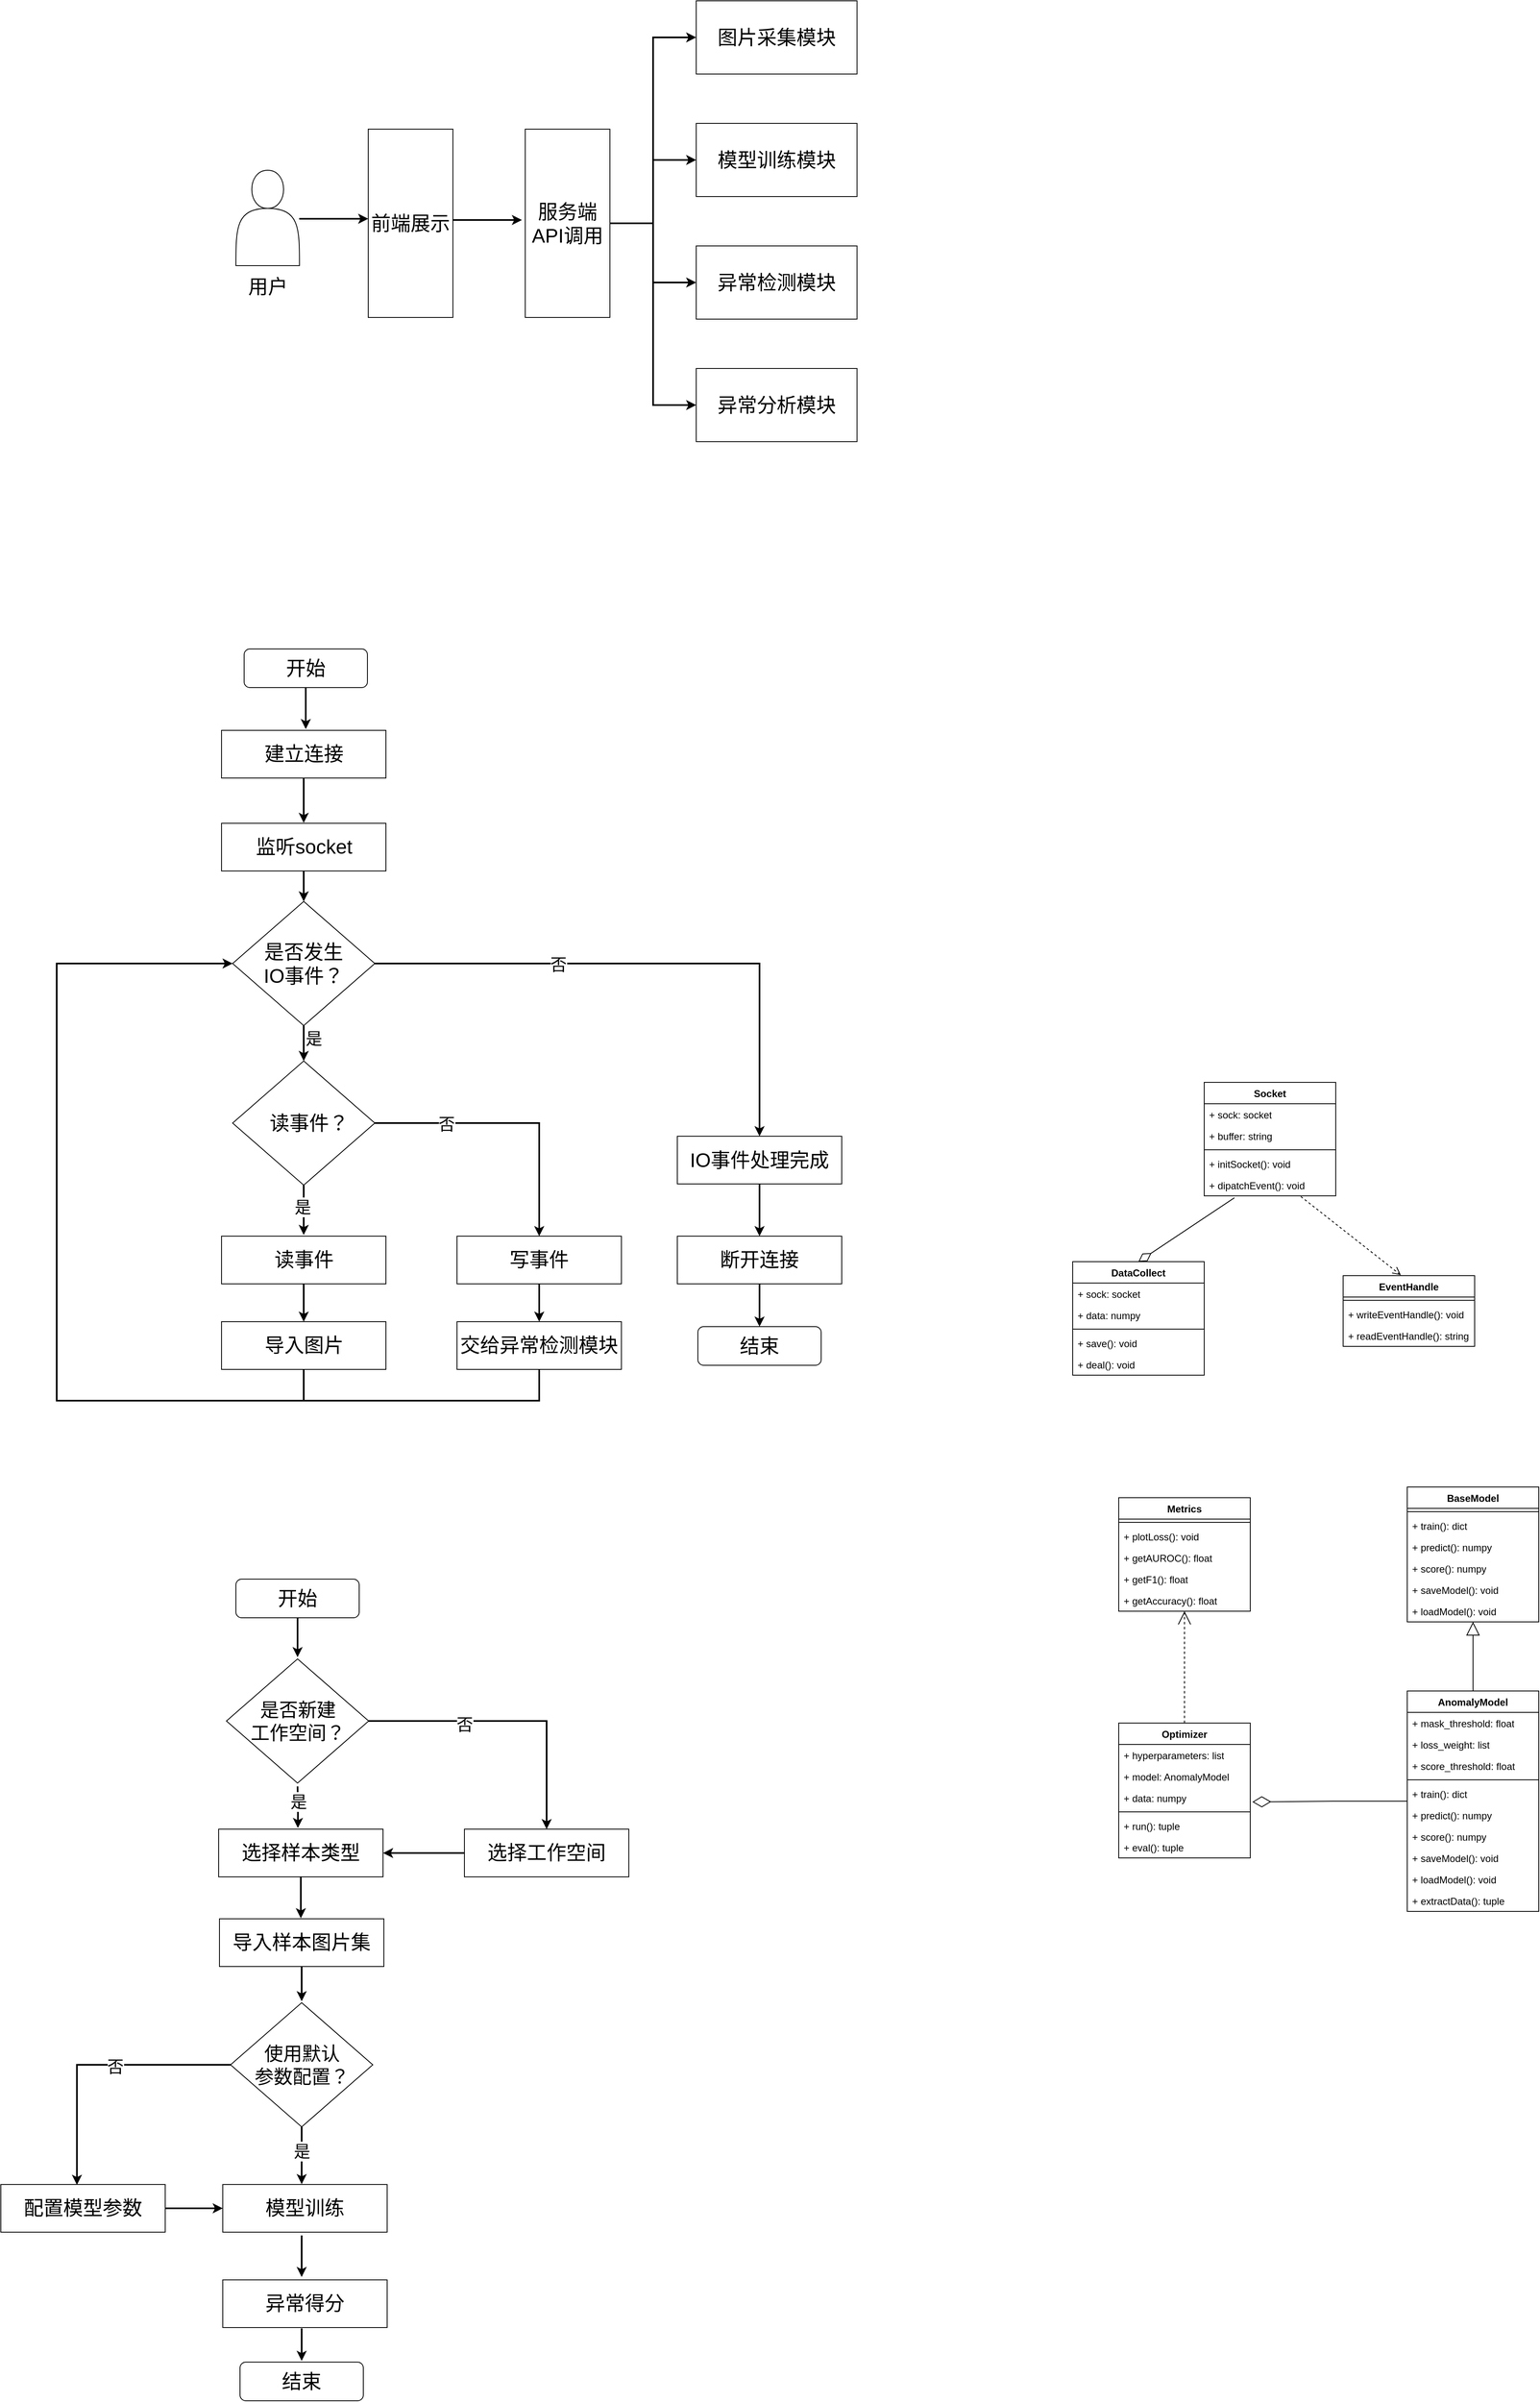 <mxfile version="23.1.1" type="github">
  <diagram name="第 1 页" id="oIgSJ-jCkEDPL_mwqBG6">
    <mxGraphModel dx="1173" dy="509" grid="0" gridSize="10" guides="1" tooltips="1" connect="1" arrows="1" fold="1" page="0" pageScale="1" pageWidth="1169" pageHeight="827" math="0" shadow="0">
      <root>
        <mxCell id="0" />
        <mxCell id="1" parent="0" />
        <mxCell id="Z4AFo1DgdPZZFTQi7bNu-21" style="edgeStyle=orthogonalEdgeStyle;rounded=0;orthogonalLoop=1;jettySize=auto;html=1;strokeWidth=2;" parent="1" edge="1">
          <mxGeometry relative="1" as="geometry">
            <mxPoint x="547" y="373.5" as="targetPoint" />
            <mxPoint x="463" y="373.5" as="sourcePoint" />
          </mxGeometry>
        </mxCell>
        <mxCell id="Z4AFo1DgdPZZFTQi7bNu-3" value="&lt;font style=&quot;font-size: 24px;&quot;&gt;前端展示&lt;/font&gt;" style="rounded=0;whiteSpace=wrap;html=1;" parent="1" vertex="1">
          <mxGeometry x="360" y="263" width="103" height="229" as="geometry" />
        </mxCell>
        <mxCell id="Z4AFo1DgdPZZFTQi7bNu-22" style="edgeStyle=orthogonalEdgeStyle;rounded=0;orthogonalLoop=1;jettySize=auto;html=1;entryX=0.5;entryY=1;entryDx=0;entryDy=0;strokeWidth=2;" parent="1" source="Z4AFo1DgdPZZFTQi7bNu-5" target="Z4AFo1DgdPZZFTQi7bNu-6" edge="1">
          <mxGeometry relative="1" as="geometry" />
        </mxCell>
        <mxCell id="Z4AFo1DgdPZZFTQi7bNu-23" style="edgeStyle=orthogonalEdgeStyle;rounded=0;orthogonalLoop=1;jettySize=auto;html=1;entryX=0.5;entryY=1;entryDx=0;entryDy=0;strokeWidth=2;" parent="1" source="Z4AFo1DgdPZZFTQi7bNu-5" target="Z4AFo1DgdPZZFTQi7bNu-11" edge="1">
          <mxGeometry relative="1" as="geometry" />
        </mxCell>
        <mxCell id="Z4AFo1DgdPZZFTQi7bNu-24" style="edgeStyle=orthogonalEdgeStyle;rounded=0;orthogonalLoop=1;jettySize=auto;html=1;entryX=0.5;entryY=1;entryDx=0;entryDy=0;strokeWidth=2;" parent="1" source="Z4AFo1DgdPZZFTQi7bNu-5" target="Z4AFo1DgdPZZFTQi7bNu-14" edge="1">
          <mxGeometry relative="1" as="geometry" />
        </mxCell>
        <mxCell id="Z4AFo1DgdPZZFTQi7bNu-25" style="edgeStyle=orthogonalEdgeStyle;rounded=0;orthogonalLoop=1;jettySize=auto;html=1;entryX=0.5;entryY=1;entryDx=0;entryDy=0;strokeWidth=2;" parent="1" source="Z4AFo1DgdPZZFTQi7bNu-5" target="Z4AFo1DgdPZZFTQi7bNu-17" edge="1">
          <mxGeometry relative="1" as="geometry" />
        </mxCell>
        <mxCell id="Z4AFo1DgdPZZFTQi7bNu-5" value="&lt;font style=&quot;font-size: 24px;&quot;&gt;服务端API调用&lt;/font&gt;" style="rounded=0;whiteSpace=wrap;html=1;" parent="1" vertex="1">
          <mxGeometry x="551" y="263" width="103" height="229" as="geometry" />
        </mxCell>
        <mxCell id="Z4AFo1DgdPZZFTQi7bNu-8" value="" style="group" parent="1" vertex="1" connectable="0">
          <mxGeometry x="759" y="107" width="195.64" height="89" as="geometry" />
        </mxCell>
        <mxCell id="Z4AFo1DgdPZZFTQi7bNu-6" value="" style="rounded=0;whiteSpace=wrap;html=1;rotation=90;" parent="Z4AFo1DgdPZZFTQi7bNu-8" vertex="1">
          <mxGeometry x="53.32" y="-53.32" width="89" height="195.64" as="geometry" />
        </mxCell>
        <mxCell id="Z4AFo1DgdPZZFTQi7bNu-7" value="&lt;font style=&quot;font-size: 24px;&quot;&gt;图片采集模块&lt;/font&gt;" style="text;html=1;strokeColor=none;fillColor=none;align=center;verticalAlign=middle;whiteSpace=wrap;rounded=0;" parent="Z4AFo1DgdPZZFTQi7bNu-8" vertex="1">
          <mxGeometry x="10.82" y="25.5" width="174" height="38" as="geometry" />
        </mxCell>
        <mxCell id="Z4AFo1DgdPZZFTQi7bNu-9" value="" style="group;strokeWidth=2;" parent="1" vertex="1" connectable="0">
          <mxGeometry x="199" y="313" width="77.33" height="157" as="geometry" />
        </mxCell>
        <mxCell id="Z4AFo1DgdPZZFTQi7bNu-1" value="" style="shape=actor;whiteSpace=wrap;html=1;" parent="Z4AFo1DgdPZZFTQi7bNu-9" vertex="1">
          <mxGeometry width="77.33" height="116" as="geometry" />
        </mxCell>
        <mxCell id="Z4AFo1DgdPZZFTQi7bNu-2" value="&lt;font style=&quot;font-size: 24px;&quot;&gt;用户&lt;/font&gt;" style="text;html=1;strokeColor=none;fillColor=none;align=center;verticalAlign=middle;whiteSpace=wrap;rounded=0;" parent="Z4AFo1DgdPZZFTQi7bNu-9" vertex="1">
          <mxGeometry x="8.66" y="127" width="60" height="30" as="geometry" />
        </mxCell>
        <mxCell id="Z4AFo1DgdPZZFTQi7bNu-10" value="" style="group" parent="1" vertex="1" connectable="0">
          <mxGeometry x="759" y="256" width="195.64" height="89" as="geometry" />
        </mxCell>
        <mxCell id="Z4AFo1DgdPZZFTQi7bNu-11" value="" style="rounded=0;whiteSpace=wrap;html=1;rotation=90;" parent="Z4AFo1DgdPZZFTQi7bNu-10" vertex="1">
          <mxGeometry x="53.32" y="-53.32" width="89" height="195.64" as="geometry" />
        </mxCell>
        <mxCell id="Z4AFo1DgdPZZFTQi7bNu-12" value="&lt;span style=&quot;font-size: 24px;&quot;&gt;模型训练模块&lt;/span&gt;" style="text;html=1;strokeColor=none;fillColor=none;align=center;verticalAlign=middle;whiteSpace=wrap;rounded=0;" parent="Z4AFo1DgdPZZFTQi7bNu-10" vertex="1">
          <mxGeometry x="10.82" y="25.5" width="174" height="38" as="geometry" />
        </mxCell>
        <mxCell id="Z4AFo1DgdPZZFTQi7bNu-13" value="" style="group" parent="1" vertex="1" connectable="0">
          <mxGeometry x="759" y="405" width="195.64" height="89" as="geometry" />
        </mxCell>
        <mxCell id="Z4AFo1DgdPZZFTQi7bNu-14" value="" style="rounded=0;whiteSpace=wrap;html=1;rotation=90;" parent="Z4AFo1DgdPZZFTQi7bNu-13" vertex="1">
          <mxGeometry x="53.32" y="-53.32" width="89" height="195.64" as="geometry" />
        </mxCell>
        <mxCell id="Z4AFo1DgdPZZFTQi7bNu-15" value="&lt;font style=&quot;font-size: 24px;&quot;&gt;异常检测模块&lt;/font&gt;" style="text;html=1;strokeColor=none;fillColor=none;align=center;verticalAlign=middle;whiteSpace=wrap;rounded=0;" parent="Z4AFo1DgdPZZFTQi7bNu-13" vertex="1">
          <mxGeometry x="10.82" y="25.5" width="174" height="38" as="geometry" />
        </mxCell>
        <mxCell id="Z4AFo1DgdPZZFTQi7bNu-16" value="" style="group" parent="1" vertex="1" connectable="0">
          <mxGeometry x="759" y="554" width="195.64" height="89" as="geometry" />
        </mxCell>
        <mxCell id="Z4AFo1DgdPZZFTQi7bNu-17" value="" style="rounded=0;whiteSpace=wrap;html=1;rotation=90;" parent="Z4AFo1DgdPZZFTQi7bNu-16" vertex="1">
          <mxGeometry x="53.32" y="-53.32" width="89" height="195.64" as="geometry" />
        </mxCell>
        <mxCell id="Z4AFo1DgdPZZFTQi7bNu-18" value="&lt;font style=&quot;font-size: 24px;&quot;&gt;异常分析模块&lt;/font&gt;" style="text;html=1;strokeColor=none;fillColor=none;align=center;verticalAlign=middle;whiteSpace=wrap;rounded=0;" parent="Z4AFo1DgdPZZFTQi7bNu-16" vertex="1">
          <mxGeometry x="10.82" y="25.5" width="174" height="38" as="geometry" />
        </mxCell>
        <mxCell id="Z4AFo1DgdPZZFTQi7bNu-26" style="edgeStyle=orthogonalEdgeStyle;rounded=0;orthogonalLoop=1;jettySize=auto;html=1;strokeWidth=2;" parent="1" edge="1">
          <mxGeometry relative="1" as="geometry">
            <mxPoint x="360" y="372" as="targetPoint" />
            <mxPoint x="276" y="372" as="sourcePoint" />
          </mxGeometry>
        </mxCell>
        <mxCell id="a3Q9JlaJn4SBkysk_mds-16" style="edgeStyle=orthogonalEdgeStyle;rounded=0;orthogonalLoop=1;jettySize=auto;html=1;strokeWidth=2;" parent="1" source="a3Q9JlaJn4SBkysk_mds-1" edge="1">
          <mxGeometry relative="1" as="geometry">
            <mxPoint x="284" y="992.5" as="targetPoint" />
          </mxGeometry>
        </mxCell>
        <mxCell id="a3Q9JlaJn4SBkysk_mds-1" value="&lt;font style=&quot;font-size: 24px;&quot;&gt;开始&lt;/font&gt;" style="rounded=1;whiteSpace=wrap;html=1;" parent="1" vertex="1">
          <mxGeometry x="209" y="895" width="150" height="47" as="geometry" />
        </mxCell>
        <mxCell id="a3Q9JlaJn4SBkysk_mds-17" style="edgeStyle=orthogonalEdgeStyle;rounded=0;orthogonalLoop=1;jettySize=auto;html=1;strokeWidth=2;" parent="1" source="a3Q9JlaJn4SBkysk_mds-2" edge="1">
          <mxGeometry relative="1" as="geometry">
            <mxPoint x="281.5" y="1106.5" as="targetPoint" />
          </mxGeometry>
        </mxCell>
        <mxCell id="a3Q9JlaJn4SBkysk_mds-2" value="&lt;font style=&quot;font-size: 24px;&quot;&gt;建立连接&lt;/font&gt;" style="rounded=0;whiteSpace=wrap;html=1;" parent="1" vertex="1">
          <mxGeometry x="181.5" y="994" width="200" height="58" as="geometry" />
        </mxCell>
        <mxCell id="a3Q9JlaJn4SBkysk_mds-3" value="&lt;font style=&quot;font-size: 24px;&quot;&gt;监听socket&lt;/font&gt;" style="rounded=0;whiteSpace=wrap;html=1;" parent="1" vertex="1">
          <mxGeometry x="181.5" y="1107" width="200" height="58" as="geometry" />
        </mxCell>
        <mxCell id="a3Q9JlaJn4SBkysk_mds-21" style="edgeStyle=orthogonalEdgeStyle;rounded=0;orthogonalLoop=1;jettySize=auto;html=1;strokeWidth=2;" parent="1" source="a3Q9JlaJn4SBkysk_mds-5" target="a3Q9JlaJn4SBkysk_mds-10" edge="1">
          <mxGeometry relative="1" as="geometry" />
        </mxCell>
        <mxCell id="a3Q9JlaJn4SBkysk_mds-5" value="&lt;span style=&quot;font-size: 24px;&quot;&gt;读事件&lt;/span&gt;" style="rounded=0;whiteSpace=wrap;html=1;" parent="1" vertex="1">
          <mxGeometry x="181.5" y="1609" width="200" height="58" as="geometry" />
        </mxCell>
        <mxCell id="a3Q9JlaJn4SBkysk_mds-24" style="edgeStyle=orthogonalEdgeStyle;rounded=0;orthogonalLoop=1;jettySize=auto;html=1;entryX=0.5;entryY=0;entryDx=0;entryDy=0;strokeWidth=2;" parent="1" source="a3Q9JlaJn4SBkysk_mds-8" target="a3Q9JlaJn4SBkysk_mds-13" edge="1">
          <mxGeometry relative="1" as="geometry" />
        </mxCell>
        <mxCell id="a3Q9JlaJn4SBkysk_mds-34" value="&lt;font style=&quot;font-size: 20px;&quot;&gt;否&lt;/font&gt;" style="edgeLabel;html=1;align=center;verticalAlign=middle;resizable=0;points=[];" parent="a3Q9JlaJn4SBkysk_mds-24" vertex="1" connectable="0">
          <mxGeometry x="-0.343" relative="1" as="geometry">
            <mxPoint as="offset" />
          </mxGeometry>
        </mxCell>
        <mxCell id="a3Q9JlaJn4SBkysk_mds-8" value="&lt;font style=&quot;font-size: 24px;&quot;&gt;是否发生&lt;br&gt;IO事件？&lt;/font&gt;" style="strokeWidth=1;html=1;shape=mxgraph.flowchart.decision;whiteSpace=wrap;" parent="1" vertex="1">
          <mxGeometry x="195" y="1202" width="173" height="151" as="geometry" />
        </mxCell>
        <mxCell id="a3Q9JlaJn4SBkysk_mds-20" style="edgeStyle=orthogonalEdgeStyle;rounded=0;orthogonalLoop=1;jettySize=auto;html=1;strokeWidth=2;" parent="1" source="a3Q9JlaJn4SBkysk_mds-9" edge="1">
          <mxGeometry relative="1" as="geometry">
            <mxPoint x="281.5" y="1607.5" as="targetPoint" />
          </mxGeometry>
        </mxCell>
        <mxCell id="a3Q9JlaJn4SBkysk_mds-33" value="&lt;font style=&quot;font-size: 20px;&quot;&gt;是&lt;/font&gt;" style="edgeLabel;html=1;align=center;verticalAlign=middle;resizable=0;points=[];" parent="a3Q9JlaJn4SBkysk_mds-20" vertex="1" connectable="0">
          <mxGeometry x="-0.141" y="-2" relative="1" as="geometry">
            <mxPoint as="offset" />
          </mxGeometry>
        </mxCell>
        <mxCell id="a3Q9JlaJn4SBkysk_mds-22" style="edgeStyle=orthogonalEdgeStyle;rounded=0;orthogonalLoop=1;jettySize=auto;html=1;entryX=0.5;entryY=0;entryDx=0;entryDy=0;strokeWidth=2;" parent="1" source="a3Q9JlaJn4SBkysk_mds-9" target="a3Q9JlaJn4SBkysk_mds-11" edge="1">
          <mxGeometry relative="1" as="geometry" />
        </mxCell>
        <mxCell id="a3Q9JlaJn4SBkysk_mds-32" value="&lt;font style=&quot;font-size: 20px;&quot;&gt;否&lt;/font&gt;" style="edgeLabel;html=1;align=center;verticalAlign=middle;resizable=0;points=[];" parent="a3Q9JlaJn4SBkysk_mds-22" vertex="1" connectable="0">
          <mxGeometry x="-0.483" relative="1" as="geometry">
            <mxPoint as="offset" />
          </mxGeometry>
        </mxCell>
        <mxCell id="a3Q9JlaJn4SBkysk_mds-9" value="&lt;span style=&quot;font-size: 24px;&quot;&gt;&amp;nbsp; 读事件？&lt;/span&gt;" style="strokeWidth=1;html=1;shape=mxgraph.flowchart.decision;whiteSpace=wrap;" parent="1" vertex="1">
          <mxGeometry x="195" y="1396" width="173" height="151" as="geometry" />
        </mxCell>
        <mxCell id="a3Q9JlaJn4SBkysk_mds-10" value="&lt;span style=&quot;font-size: 24px;&quot;&gt;导入图片&lt;/span&gt;" style="rounded=0;whiteSpace=wrap;html=1;" parent="1" vertex="1">
          <mxGeometry x="181.5" y="1713" width="200" height="58" as="geometry" />
        </mxCell>
        <mxCell id="a3Q9JlaJn4SBkysk_mds-23" style="edgeStyle=orthogonalEdgeStyle;rounded=0;orthogonalLoop=1;jettySize=auto;html=1;entryX=0.5;entryY=0;entryDx=0;entryDy=0;strokeWidth=2;" parent="1" source="a3Q9JlaJn4SBkysk_mds-11" target="a3Q9JlaJn4SBkysk_mds-12" edge="1">
          <mxGeometry relative="1" as="geometry" />
        </mxCell>
        <mxCell id="a3Q9JlaJn4SBkysk_mds-11" value="&lt;span style=&quot;font-size: 24px;&quot;&gt;写事件&lt;/span&gt;" style="rounded=0;whiteSpace=wrap;html=1;" parent="1" vertex="1">
          <mxGeometry x="468" y="1609" width="200" height="58" as="geometry" />
        </mxCell>
        <mxCell id="a3Q9JlaJn4SBkysk_mds-29" style="edgeStyle=orthogonalEdgeStyle;rounded=0;orthogonalLoop=1;jettySize=auto;html=1;endArrow=none;endFill=0;strokeWidth=2;" parent="1" source="a3Q9JlaJn4SBkysk_mds-12" edge="1">
          <mxGeometry relative="1" as="geometry">
            <mxPoint x="282" y="1809" as="targetPoint" />
            <Array as="points">
              <mxPoint x="568" y="1809" />
              <mxPoint x="283" y="1809" />
            </Array>
          </mxGeometry>
        </mxCell>
        <mxCell id="a3Q9JlaJn4SBkysk_mds-12" value="&lt;span style=&quot;font-size: 24px;&quot;&gt;交给异常检测模块&lt;/span&gt;" style="rounded=0;whiteSpace=wrap;html=1;" parent="1" vertex="1">
          <mxGeometry x="468" y="1713" width="200" height="58" as="geometry" />
        </mxCell>
        <mxCell id="a3Q9JlaJn4SBkysk_mds-25" style="edgeStyle=orthogonalEdgeStyle;rounded=0;orthogonalLoop=1;jettySize=auto;html=1;strokeWidth=2;" parent="1" source="a3Q9JlaJn4SBkysk_mds-13" target="a3Q9JlaJn4SBkysk_mds-14" edge="1">
          <mxGeometry relative="1" as="geometry" />
        </mxCell>
        <mxCell id="a3Q9JlaJn4SBkysk_mds-13" value="&lt;span style=&quot;font-size: 24px;&quot;&gt;IO事件处理完成&lt;/span&gt;" style="rounded=0;whiteSpace=wrap;html=1;" parent="1" vertex="1">
          <mxGeometry x="736" y="1487.5" width="200" height="58" as="geometry" />
        </mxCell>
        <mxCell id="a3Q9JlaJn4SBkysk_mds-26" style="edgeStyle=orthogonalEdgeStyle;rounded=0;orthogonalLoop=1;jettySize=auto;html=1;strokeWidth=2;" parent="1" source="a3Q9JlaJn4SBkysk_mds-14" target="a3Q9JlaJn4SBkysk_mds-15" edge="1">
          <mxGeometry relative="1" as="geometry" />
        </mxCell>
        <mxCell id="a3Q9JlaJn4SBkysk_mds-14" value="&lt;span style=&quot;font-size: 24px;&quot;&gt;断开连接&lt;/span&gt;" style="rounded=0;whiteSpace=wrap;html=1;" parent="1" vertex="1">
          <mxGeometry x="736" y="1609" width="200" height="58" as="geometry" />
        </mxCell>
        <mxCell id="a3Q9JlaJn4SBkysk_mds-15" value="&lt;font style=&quot;font-size: 24px;&quot;&gt;结束&lt;/font&gt;" style="rounded=1;whiteSpace=wrap;html=1;" parent="1" vertex="1">
          <mxGeometry x="761" y="1719" width="150" height="47" as="geometry" />
        </mxCell>
        <mxCell id="a3Q9JlaJn4SBkysk_mds-18" style="edgeStyle=orthogonalEdgeStyle;rounded=0;orthogonalLoop=1;jettySize=auto;html=1;entryX=0.5;entryY=0;entryDx=0;entryDy=0;entryPerimeter=0;strokeWidth=2;" parent="1" source="a3Q9JlaJn4SBkysk_mds-3" target="a3Q9JlaJn4SBkysk_mds-8" edge="1">
          <mxGeometry relative="1" as="geometry" />
        </mxCell>
        <mxCell id="a3Q9JlaJn4SBkysk_mds-19" style="edgeStyle=orthogonalEdgeStyle;rounded=0;orthogonalLoop=1;jettySize=auto;html=1;entryX=0.5;entryY=0;entryDx=0;entryDy=0;entryPerimeter=0;strokeWidth=2;" parent="1" source="a3Q9JlaJn4SBkysk_mds-8" target="a3Q9JlaJn4SBkysk_mds-9" edge="1">
          <mxGeometry relative="1" as="geometry" />
        </mxCell>
        <mxCell id="a3Q9JlaJn4SBkysk_mds-27" style="edgeStyle=orthogonalEdgeStyle;rounded=0;orthogonalLoop=1;jettySize=auto;html=1;entryX=0;entryY=0.5;entryDx=0;entryDy=0;entryPerimeter=0;strokeWidth=2;" parent="1" source="a3Q9JlaJn4SBkysk_mds-10" target="a3Q9JlaJn4SBkysk_mds-8" edge="1">
          <mxGeometry relative="1" as="geometry">
            <Array as="points">
              <mxPoint x="282" y="1809" />
              <mxPoint x="-19" y="1809" />
              <mxPoint x="-19" y="1278" />
            </Array>
          </mxGeometry>
        </mxCell>
        <mxCell id="a3Q9JlaJn4SBkysk_mds-31" value="&lt;font style=&quot;font-size: 20px;&quot;&gt;是&lt;/font&gt;" style="text;html=1;strokeColor=none;fillColor=none;align=center;verticalAlign=middle;whiteSpace=wrap;rounded=0;" parent="1" vertex="1">
          <mxGeometry x="264" y="1353" width="60" height="30" as="geometry" />
        </mxCell>
        <mxCell id="a3Q9JlaJn4SBkysk_mds-50" value="Socket" style="swimlane;fontStyle=1;align=center;verticalAlign=top;childLayout=stackLayout;horizontal=1;startSize=26;horizontalStack=0;resizeParent=1;resizeParentMax=0;resizeLast=0;collapsible=1;marginBottom=0;whiteSpace=wrap;html=1;" parent="1" vertex="1">
          <mxGeometry x="1377" y="1422" width="160" height="138" as="geometry">
            <mxRectangle x="1179" y="1234" width="74" height="26" as="alternateBounds" />
          </mxGeometry>
        </mxCell>
        <mxCell id="a3Q9JlaJn4SBkysk_mds-51" value="+ sock: socket" style="text;strokeColor=none;fillColor=none;align=left;verticalAlign=top;spacingLeft=4;spacingRight=4;overflow=hidden;rotatable=0;points=[[0,0.5],[1,0.5]];portConstraint=eastwest;whiteSpace=wrap;html=1;" parent="a3Q9JlaJn4SBkysk_mds-50" vertex="1">
          <mxGeometry y="26" width="160" height="26" as="geometry" />
        </mxCell>
        <mxCell id="a3Q9JlaJn4SBkysk_mds-65" value="&lt;span style=&quot;color: rgb(0, 0, 0); font-family: Helvetica; font-size: 12px; font-style: normal; font-variant-ligatures: normal; font-variant-caps: normal; font-weight: 400; letter-spacing: normal; orphans: 2; text-align: left; text-indent: 0px; text-transform: none; widows: 2; word-spacing: 0px; -webkit-text-stroke-width: 0px; background-color: rgb(255, 255, 255); text-decoration-thickness: initial; text-decoration-style: initial; text-decoration-color: initial; float: none; display: inline !important;&quot;&gt;+ buffer: string&amp;nbsp;&lt;/span&gt;" style="text;strokeColor=none;fillColor=none;align=left;verticalAlign=top;spacingLeft=4;spacingRight=4;overflow=hidden;rotatable=0;points=[[0,0.5],[1,0.5]];portConstraint=eastwest;whiteSpace=wrap;html=1;" parent="a3Q9JlaJn4SBkysk_mds-50" vertex="1">
          <mxGeometry y="52" width="160" height="26" as="geometry" />
        </mxCell>
        <mxCell id="a3Q9JlaJn4SBkysk_mds-52" value="" style="line;strokeWidth=1;fillColor=none;align=left;verticalAlign=middle;spacingTop=-1;spacingLeft=3;spacingRight=3;rotatable=0;labelPosition=right;points=[];portConstraint=eastwest;strokeColor=inherit;" parent="a3Q9JlaJn4SBkysk_mds-50" vertex="1">
          <mxGeometry y="78" width="160" height="8" as="geometry" />
        </mxCell>
        <mxCell id="a3Q9JlaJn4SBkysk_mds-53" value="+ initSocket(): void" style="text;strokeColor=none;fillColor=none;align=left;verticalAlign=top;spacingLeft=4;spacingRight=4;overflow=hidden;rotatable=0;points=[[0,0.5],[1,0.5]];portConstraint=eastwest;whiteSpace=wrap;html=1;" parent="a3Q9JlaJn4SBkysk_mds-50" vertex="1">
          <mxGeometry y="86" width="160" height="26" as="geometry" />
        </mxCell>
        <mxCell id="a3Q9JlaJn4SBkysk_mds-66" value="+ dipatchEvent(): void" style="text;strokeColor=none;fillColor=none;align=left;verticalAlign=top;spacingLeft=4;spacingRight=4;overflow=hidden;rotatable=0;points=[[0,0.5],[1,0.5]];portConstraint=eastwest;whiteSpace=wrap;html=1;" parent="a3Q9JlaJn4SBkysk_mds-50" vertex="1">
          <mxGeometry y="112" width="160" height="26" as="geometry" />
        </mxCell>
        <mxCell id="a3Q9JlaJn4SBkysk_mds-55" value="DataCollect" style="swimlane;fontStyle=1;align=center;verticalAlign=top;childLayout=stackLayout;horizontal=1;startSize=26;horizontalStack=0;resizeParent=1;resizeParentMax=0;resizeLast=0;collapsible=1;marginBottom=0;whiteSpace=wrap;html=1;" parent="1" vertex="1">
          <mxGeometry x="1217" y="1640" width="160" height="138" as="geometry" />
        </mxCell>
        <mxCell id="a3Q9JlaJn4SBkysk_mds-56" value="+ sock: socket" style="text;strokeColor=none;fillColor=none;align=left;verticalAlign=top;spacingLeft=4;spacingRight=4;overflow=hidden;rotatable=0;points=[[0,0.5],[1,0.5]];portConstraint=eastwest;whiteSpace=wrap;html=1;" parent="a3Q9JlaJn4SBkysk_mds-55" vertex="1">
          <mxGeometry y="26" width="160" height="26" as="geometry" />
        </mxCell>
        <mxCell id="a3Q9JlaJn4SBkysk_mds-68" value="&lt;span style=&quot;color: rgb(0, 0, 0); font-family: Helvetica; font-size: 12px; font-style: normal; font-variant-ligatures: normal; font-variant-caps: normal; font-weight: 400; letter-spacing: normal; orphans: 2; text-align: left; text-indent: 0px; text-transform: none; widows: 2; word-spacing: 0px; -webkit-text-stroke-width: 0px; background-color: rgb(255, 255, 255); text-decoration-thickness: initial; text-decoration-style: initial; text-decoration-color: initial; float: none; display: inline !important;&quot;&gt;+ data: numpy&lt;/span&gt;" style="text;strokeColor=none;fillColor=none;align=left;verticalAlign=top;spacingLeft=4;spacingRight=4;overflow=hidden;rotatable=0;points=[[0,0.5],[1,0.5]];portConstraint=eastwest;whiteSpace=wrap;html=1;" parent="a3Q9JlaJn4SBkysk_mds-55" vertex="1">
          <mxGeometry y="52" width="160" height="26" as="geometry" />
        </mxCell>
        <mxCell id="a3Q9JlaJn4SBkysk_mds-57" value="" style="line;strokeWidth=1;fillColor=none;align=left;verticalAlign=middle;spacingTop=-1;spacingLeft=3;spacingRight=3;rotatable=0;labelPosition=right;points=[];portConstraint=eastwest;strokeColor=inherit;" parent="a3Q9JlaJn4SBkysk_mds-55" vertex="1">
          <mxGeometry y="78" width="160" height="8" as="geometry" />
        </mxCell>
        <mxCell id="a3Q9JlaJn4SBkysk_mds-58" value="+ save(): void" style="text;strokeColor=none;fillColor=none;align=left;verticalAlign=top;spacingLeft=4;spacingRight=4;overflow=hidden;rotatable=0;points=[[0,0.5],[1,0.5]];portConstraint=eastwest;whiteSpace=wrap;html=1;" parent="a3Q9JlaJn4SBkysk_mds-55" vertex="1">
          <mxGeometry y="86" width="160" height="26" as="geometry" />
        </mxCell>
        <mxCell id="a3Q9JlaJn4SBkysk_mds-69" value="&lt;span style=&quot;color: rgb(0, 0, 0); font-family: Helvetica; font-size: 12px; font-style: normal; font-variant-ligatures: normal; font-variant-caps: normal; font-weight: 400; letter-spacing: normal; orphans: 2; text-align: left; text-indent: 0px; text-transform: none; widows: 2; word-spacing: 0px; -webkit-text-stroke-width: 0px; background-color: rgb(255, 255, 255); text-decoration-thickness: initial; text-decoration-style: initial; text-decoration-color: initial; float: none; display: inline !important;&quot;&gt;+ deal(): void&lt;/span&gt;" style="text;strokeColor=none;fillColor=none;align=left;verticalAlign=top;spacingLeft=4;spacingRight=4;overflow=hidden;rotatable=0;points=[[0,0.5],[1,0.5]];portConstraint=eastwest;whiteSpace=wrap;html=1;" parent="a3Q9JlaJn4SBkysk_mds-55" vertex="1">
          <mxGeometry y="112" width="160" height="26" as="geometry" />
        </mxCell>
        <mxCell id="a3Q9JlaJn4SBkysk_mds-59" value="EventHandle" style="swimlane;fontStyle=1;align=center;verticalAlign=top;childLayout=stackLayout;horizontal=1;startSize=26;horizontalStack=0;resizeParent=1;resizeParentMax=0;resizeLast=0;collapsible=1;marginBottom=0;whiteSpace=wrap;html=1;" parent="1" vertex="1">
          <mxGeometry x="1546" y="1657" width="160" height="86" as="geometry" />
        </mxCell>
        <mxCell id="a3Q9JlaJn4SBkysk_mds-61" value="" style="line;strokeWidth=1;fillColor=none;align=left;verticalAlign=middle;spacingTop=-1;spacingLeft=3;spacingRight=3;rotatable=0;labelPosition=right;points=[];portConstraint=eastwest;strokeColor=inherit;" parent="a3Q9JlaJn4SBkysk_mds-59" vertex="1">
          <mxGeometry y="26" width="160" height="8" as="geometry" />
        </mxCell>
        <mxCell id="a3Q9JlaJn4SBkysk_mds-62" value="+ writeEventHandle(): void" style="text;strokeColor=none;fillColor=none;align=left;verticalAlign=top;spacingLeft=4;spacingRight=4;overflow=hidden;rotatable=0;points=[[0,0.5],[1,0.5]];portConstraint=eastwest;whiteSpace=wrap;html=1;" parent="a3Q9JlaJn4SBkysk_mds-59" vertex="1">
          <mxGeometry y="34" width="160" height="26" as="geometry" />
        </mxCell>
        <mxCell id="a3Q9JlaJn4SBkysk_mds-67" value="&lt;span style=&quot;color: rgb(0, 0, 0); font-family: Helvetica; font-size: 12px; font-style: normal; font-variant-ligatures: normal; font-variant-caps: normal; font-weight: 400; letter-spacing: normal; orphans: 2; text-align: left; text-indent: 0px; text-transform: none; widows: 2; word-spacing: 0px; -webkit-text-stroke-width: 0px; background-color: rgb(255, 255, 255); text-decoration-thickness: initial; text-decoration-style: initial; text-decoration-color: initial; float: none; display: inline !important;&quot;&gt;+ readEventHandle(): string&lt;/span&gt;" style="text;strokeColor=none;fillColor=none;align=left;verticalAlign=top;spacingLeft=4;spacingRight=4;overflow=hidden;rotatable=0;points=[[0,0.5],[1,0.5]];portConstraint=eastwest;whiteSpace=wrap;html=1;" parent="a3Q9JlaJn4SBkysk_mds-59" vertex="1">
          <mxGeometry y="60" width="160" height="26" as="geometry" />
        </mxCell>
        <mxCell id="a3Q9JlaJn4SBkysk_mds-71" style="rounded=0;orthogonalLoop=1;jettySize=auto;html=1;entryX=0.5;entryY=0;entryDx=0;entryDy=0;endArrow=diamondThin;endFill=0;endSize=16;exitX=0.23;exitY=1.09;exitDx=0;exitDy=0;exitPerimeter=0;" parent="1" source="a3Q9JlaJn4SBkysk_mds-66" target="a3Q9JlaJn4SBkysk_mds-55" edge="1">
          <mxGeometry relative="1" as="geometry" />
        </mxCell>
        <mxCell id="a3Q9JlaJn4SBkysk_mds-72" style="rounded=0;orthogonalLoop=1;jettySize=auto;html=1;endSize=8;endArrow=open;endFill=0;dashed=1;exitX=0.735;exitY=1.033;exitDx=0;exitDy=0;exitPerimeter=0;entryX=0.439;entryY=-0.007;entryDx=0;entryDy=0;entryPerimeter=0;" parent="1" source="a3Q9JlaJn4SBkysk_mds-66" target="a3Q9JlaJn4SBkysk_mds-59" edge="1">
          <mxGeometry relative="1" as="geometry">
            <mxPoint x="1650" y="1669" as="targetPoint" />
          </mxGeometry>
        </mxCell>
        <mxCell id="YO7OPcjBrQpYHbS6nEXv-11" style="edgeStyle=orthogonalEdgeStyle;rounded=0;orthogonalLoop=1;jettySize=auto;html=1;strokeWidth=2;" parent="1" source="YO7OPcjBrQpYHbS6nEXv-1" edge="1">
          <mxGeometry relative="1" as="geometry">
            <mxPoint x="274" y="2120.875" as="targetPoint" />
          </mxGeometry>
        </mxCell>
        <mxCell id="YO7OPcjBrQpYHbS6nEXv-1" value="&lt;font style=&quot;font-size: 24px;&quot;&gt;开始&lt;/font&gt;" style="rounded=1;whiteSpace=wrap;html=1;" parent="1" vertex="1">
          <mxGeometry x="199" y="2026" width="150" height="47" as="geometry" />
        </mxCell>
        <mxCell id="YO7OPcjBrQpYHbS6nEXv-14" style="edgeStyle=orthogonalEdgeStyle;rounded=0;orthogonalLoop=1;jettySize=auto;html=1;strokeWidth=2;" parent="1" source="YO7OPcjBrQpYHbS6nEXv-2" edge="1">
          <mxGeometry relative="1" as="geometry">
            <mxPoint x="278" y="2438.4" as="targetPoint" />
          </mxGeometry>
        </mxCell>
        <mxCell id="YO7OPcjBrQpYHbS6nEXv-2" value="&lt;span style=&quot;font-size: 24px;&quot;&gt;选择样本类型&lt;/span&gt;" style="rounded=0;whiteSpace=wrap;html=1;" parent="1" vertex="1">
          <mxGeometry x="178" y="2330" width="200" height="58" as="geometry" />
        </mxCell>
        <mxCell id="YO7OPcjBrQpYHbS6nEXv-20" style="edgeStyle=orthogonalEdgeStyle;rounded=0;orthogonalLoop=1;jettySize=auto;html=1;entryX=0.5;entryY=0;entryDx=0;entryDy=0;strokeWidth=2;" parent="1" source="YO7OPcjBrQpYHbS6nEXv-3" target="YO7OPcjBrQpYHbS6nEXv-10" edge="1">
          <mxGeometry relative="1" as="geometry" />
        </mxCell>
        <mxCell id="YO7OPcjBrQpYHbS6nEXv-25" value="&lt;font style=&quot;font-size: 20px;&quot;&gt;否&lt;/font&gt;" style="edgeLabel;html=1;align=center;verticalAlign=middle;resizable=0;points=[];" parent="YO7OPcjBrQpYHbS6nEXv-20" vertex="1" connectable="0">
          <mxGeometry x="-0.333" y="-3" relative="1" as="geometry">
            <mxPoint as="offset" />
          </mxGeometry>
        </mxCell>
        <mxCell id="YO7OPcjBrQpYHbS6nEXv-3" value="&lt;span style=&quot;font-size: 23px;&quot;&gt;是否新建&lt;br&gt;工作空间？&lt;/span&gt;" style="strokeWidth=1;html=1;shape=mxgraph.flowchart.decision;whiteSpace=wrap;" parent="1" vertex="1">
          <mxGeometry x="187.5" y="2123" width="173" height="151" as="geometry" />
        </mxCell>
        <mxCell id="YO7OPcjBrQpYHbS6nEXv-15" style="edgeStyle=orthogonalEdgeStyle;rounded=0;orthogonalLoop=1;jettySize=auto;html=1;strokeWidth=2;" parent="1" source="YO7OPcjBrQpYHbS6nEXv-4" edge="1">
          <mxGeometry relative="1" as="geometry">
            <mxPoint x="279" y="2539.2" as="targetPoint" />
          </mxGeometry>
        </mxCell>
        <mxCell id="YO7OPcjBrQpYHbS6nEXv-4" value="&lt;span style=&quot;font-size: 24px;&quot;&gt;导入样本图片集&lt;/span&gt;" style="rounded=0;whiteSpace=wrap;html=1;" parent="1" vertex="1">
          <mxGeometry x="179" y="2439" width="200" height="58" as="geometry" />
        </mxCell>
        <mxCell id="YO7OPcjBrQpYHbS6nEXv-24" style="edgeStyle=orthogonalEdgeStyle;rounded=0;orthogonalLoop=1;jettySize=auto;html=1;entryX=0;entryY=0.5;entryDx=0;entryDy=0;strokeWidth=2;" parent="1" source="YO7OPcjBrQpYHbS6nEXv-5" target="YO7OPcjBrQpYHbS6nEXv-6" edge="1">
          <mxGeometry relative="1" as="geometry" />
        </mxCell>
        <mxCell id="YO7OPcjBrQpYHbS6nEXv-5" value="&lt;span style=&quot;font-size: 24px;&quot;&gt;配置模型参数&lt;/span&gt;" style="rounded=0;whiteSpace=wrap;html=1;" parent="1" vertex="1">
          <mxGeometry x="-87" y="2762" width="200" height="58" as="geometry" />
        </mxCell>
        <mxCell id="YO7OPcjBrQpYHbS6nEXv-17" style="edgeStyle=orthogonalEdgeStyle;rounded=0;orthogonalLoop=1;jettySize=auto;html=1;strokeWidth=2;" parent="1" edge="1">
          <mxGeometry relative="1" as="geometry">
            <mxPoint x="279" y="2874.5" as="targetPoint" />
            <mxPoint x="279" y="2824" as="sourcePoint" />
          </mxGeometry>
        </mxCell>
        <mxCell id="YO7OPcjBrQpYHbS6nEXv-6" value="&lt;span style=&quot;font-size: 24px;&quot;&gt;模型训练&lt;/span&gt;" style="rounded=0;whiteSpace=wrap;html=1;" parent="1" vertex="1">
          <mxGeometry x="183" y="2762" width="200" height="58" as="geometry" />
        </mxCell>
        <mxCell id="YO7OPcjBrQpYHbS6nEXv-16" style="edgeStyle=orthogonalEdgeStyle;rounded=0;orthogonalLoop=1;jettySize=auto;html=1;strokeWidth=2;" parent="1" source="YO7OPcjBrQpYHbS6nEXv-7" edge="1">
          <mxGeometry relative="1" as="geometry">
            <mxPoint x="279" y="2761.6" as="targetPoint" />
          </mxGeometry>
        </mxCell>
        <mxCell id="YO7OPcjBrQpYHbS6nEXv-27" value="&lt;font style=&quot;font-size: 20px;&quot;&gt;是&lt;/font&gt;" style="edgeLabel;html=1;align=center;verticalAlign=middle;resizable=0;points=[];" parent="YO7OPcjBrQpYHbS6nEXv-16" vertex="1" connectable="0">
          <mxGeometry x="-0.173" relative="1" as="geometry">
            <mxPoint as="offset" />
          </mxGeometry>
        </mxCell>
        <mxCell id="YO7OPcjBrQpYHbS6nEXv-7" value="&lt;span style=&quot;font-size: 23px;&quot;&gt;使用默认&lt;br&gt;参数配置？&lt;/span&gt;" style="strokeWidth=1;html=1;shape=mxgraph.flowchart.decision;whiteSpace=wrap;" parent="1" vertex="1">
          <mxGeometry x="192.5" y="2541" width="173" height="151" as="geometry" />
        </mxCell>
        <mxCell id="YO7OPcjBrQpYHbS6nEXv-19" style="edgeStyle=orthogonalEdgeStyle;rounded=0;orthogonalLoop=1;jettySize=auto;html=1;strokeWidth=2;" parent="1" edge="1">
          <mxGeometry relative="1" as="geometry">
            <mxPoint x="279" y="2976.5" as="targetPoint" />
            <mxPoint x="279" y="2937" as="sourcePoint" />
          </mxGeometry>
        </mxCell>
        <mxCell id="YO7OPcjBrQpYHbS6nEXv-8" value="&lt;span style=&quot;font-size: 24px;&quot;&gt;异常得分&lt;/span&gt;" style="rounded=0;whiteSpace=wrap;html=1;" parent="1" vertex="1">
          <mxGeometry x="183" y="2878" width="200" height="58" as="geometry" />
        </mxCell>
        <mxCell id="YO7OPcjBrQpYHbS6nEXv-9" value="&lt;font style=&quot;font-size: 24px;&quot;&gt;结束&lt;/font&gt;" style="rounded=1;whiteSpace=wrap;html=1;" parent="1" vertex="1">
          <mxGeometry x="204" y="2978" width="150" height="47" as="geometry" />
        </mxCell>
        <mxCell id="YO7OPcjBrQpYHbS6nEXv-21" style="edgeStyle=orthogonalEdgeStyle;rounded=0;orthogonalLoop=1;jettySize=auto;html=1;entryX=1;entryY=0.5;entryDx=0;entryDy=0;strokeWidth=2;" parent="1" source="YO7OPcjBrQpYHbS6nEXv-10" target="YO7OPcjBrQpYHbS6nEXv-2" edge="1">
          <mxGeometry relative="1" as="geometry" />
        </mxCell>
        <mxCell id="YO7OPcjBrQpYHbS6nEXv-10" value="&lt;span style=&quot;font-size: 24px;&quot;&gt;选择工作空间&lt;/span&gt;" style="rounded=0;whiteSpace=wrap;html=1;" parent="1" vertex="1">
          <mxGeometry x="477" y="2330" width="200" height="58" as="geometry" />
        </mxCell>
        <mxCell id="YO7OPcjBrQpYHbS6nEXv-12" style="edgeStyle=orthogonalEdgeStyle;rounded=0;orthogonalLoop=1;jettySize=auto;html=1;entryX=0.457;entryY=-0.093;entryDx=0;entryDy=0;entryPerimeter=0;strokeWidth=2;" parent="1" edge="1">
          <mxGeometry relative="1" as="geometry">
            <mxPoint x="274.0" y="2278.0" as="sourcePoint" />
            <mxPoint x="274.4" y="2328.606" as="targetPoint" />
          </mxGeometry>
        </mxCell>
        <mxCell id="YO7OPcjBrQpYHbS6nEXv-26" value="&lt;font style=&quot;font-size: 20px;&quot;&gt;是&lt;/font&gt;" style="edgeLabel;html=1;align=center;verticalAlign=middle;resizable=0;points=[];" parent="YO7OPcjBrQpYHbS6nEXv-12" vertex="1" connectable="0">
          <mxGeometry x="-0.294" relative="1" as="geometry">
            <mxPoint as="offset" />
          </mxGeometry>
        </mxCell>
        <mxCell id="YO7OPcjBrQpYHbS6nEXv-22" style="edgeStyle=orthogonalEdgeStyle;rounded=0;orthogonalLoop=1;jettySize=auto;html=1;entryX=0.463;entryY=0.009;entryDx=0;entryDy=0;entryPerimeter=0;strokeWidth=2;" parent="1" source="YO7OPcjBrQpYHbS6nEXv-7" target="YO7OPcjBrQpYHbS6nEXv-5" edge="1">
          <mxGeometry relative="1" as="geometry" />
        </mxCell>
        <mxCell id="YO7OPcjBrQpYHbS6nEXv-28" value="&lt;font style=&quot;font-size: 20px;&quot;&gt;否&lt;/font&gt;" style="edgeLabel;html=1;align=center;verticalAlign=middle;resizable=0;points=[];" parent="YO7OPcjBrQpYHbS6nEXv-22" vertex="1" connectable="0">
          <mxGeometry x="-0.153" y="1" relative="1" as="geometry">
            <mxPoint as="offset" />
          </mxGeometry>
        </mxCell>
        <mxCell id="O9Ib4ukWQCDbJNWWpe---1" value="Metrics" style="swimlane;fontStyle=1;align=center;verticalAlign=top;childLayout=stackLayout;horizontal=1;startSize=26;horizontalStack=0;resizeParent=1;resizeParentMax=0;resizeLast=0;collapsible=1;marginBottom=0;whiteSpace=wrap;html=1;" vertex="1" parent="1">
          <mxGeometry x="1273" y="1927" width="160" height="138" as="geometry">
            <mxRectangle x="1179" y="1234" width="74" height="26" as="alternateBounds" />
          </mxGeometry>
        </mxCell>
        <mxCell id="O9Ib4ukWQCDbJNWWpe---4" value="" style="line;strokeWidth=1;fillColor=none;align=left;verticalAlign=middle;spacingTop=-1;spacingLeft=3;spacingRight=3;rotatable=0;labelPosition=right;points=[];portConstraint=eastwest;strokeColor=inherit;" vertex="1" parent="O9Ib4ukWQCDbJNWWpe---1">
          <mxGeometry y="26" width="160" height="8" as="geometry" />
        </mxCell>
        <mxCell id="O9Ib4ukWQCDbJNWWpe---5" value="+ plotLoss(): void" style="text;strokeColor=none;fillColor=none;align=left;verticalAlign=top;spacingLeft=4;spacingRight=4;overflow=hidden;rotatable=0;points=[[0,0.5],[1,0.5]];portConstraint=eastwest;whiteSpace=wrap;html=1;" vertex="1" parent="O9Ib4ukWQCDbJNWWpe---1">
          <mxGeometry y="34" width="160" height="26" as="geometry" />
        </mxCell>
        <mxCell id="O9Ib4ukWQCDbJNWWpe---6" value="+ getAUROC(): float" style="text;strokeColor=none;fillColor=none;align=left;verticalAlign=top;spacingLeft=4;spacingRight=4;overflow=hidden;rotatable=0;points=[[0,0.5],[1,0.5]];portConstraint=eastwest;whiteSpace=wrap;html=1;" vertex="1" parent="O9Ib4ukWQCDbJNWWpe---1">
          <mxGeometry y="60" width="160" height="26" as="geometry" />
        </mxCell>
        <mxCell id="O9Ib4ukWQCDbJNWWpe---37" value="+ getF1(): float" style="text;strokeColor=none;fillColor=none;align=left;verticalAlign=top;spacingLeft=4;spacingRight=4;overflow=hidden;rotatable=0;points=[[0,0.5],[1,0.5]];portConstraint=eastwest;whiteSpace=wrap;html=1;" vertex="1" parent="O9Ib4ukWQCDbJNWWpe---1">
          <mxGeometry y="86" width="160" height="26" as="geometry" />
        </mxCell>
        <mxCell id="O9Ib4ukWQCDbJNWWpe---36" value="+ getAccuracy(): float" style="text;strokeColor=none;fillColor=none;align=left;verticalAlign=top;spacingLeft=4;spacingRight=4;overflow=hidden;rotatable=0;points=[[0,0.5],[1,0.5]];portConstraint=eastwest;whiteSpace=wrap;html=1;" vertex="1" parent="O9Ib4ukWQCDbJNWWpe---1">
          <mxGeometry y="112" width="160" height="26" as="geometry" />
        </mxCell>
        <mxCell id="O9Ib4ukWQCDbJNWWpe---47" style="edgeStyle=orthogonalEdgeStyle;rounded=0;orthogonalLoop=1;jettySize=auto;html=1;entryX=0.5;entryY=1;entryDx=0;entryDy=0;endArrow=open;endFill=0;strokeWidth=1;endSize=14;dashed=1;" edge="1" parent="1" source="O9Ib4ukWQCDbJNWWpe---7" target="O9Ib4ukWQCDbJNWWpe---1">
          <mxGeometry relative="1" as="geometry" />
        </mxCell>
        <mxCell id="O9Ib4ukWQCDbJNWWpe---7" value="Optimizer" style="swimlane;fontStyle=1;align=center;verticalAlign=top;childLayout=stackLayout;horizontal=1;startSize=26;horizontalStack=0;resizeParent=1;resizeParentMax=0;resizeLast=0;collapsible=1;marginBottom=0;whiteSpace=wrap;html=1;" vertex="1" parent="1">
          <mxGeometry x="1273" y="2201" width="160" height="164" as="geometry" />
        </mxCell>
        <mxCell id="O9Ib4ukWQCDbJNWWpe---8" value="+ hyperparameters: list" style="text;strokeColor=none;fillColor=none;align=left;verticalAlign=top;spacingLeft=4;spacingRight=4;overflow=hidden;rotatable=0;points=[[0,0.5],[1,0.5]];portConstraint=eastwest;whiteSpace=wrap;html=1;" vertex="1" parent="O9Ib4ukWQCDbJNWWpe---7">
          <mxGeometry y="26" width="160" height="26" as="geometry" />
        </mxCell>
        <mxCell id="O9Ib4ukWQCDbJNWWpe---39" value="+ model: AnomalyModel" style="text;strokeColor=none;fillColor=none;align=left;verticalAlign=top;spacingLeft=4;spacingRight=4;overflow=hidden;rotatable=0;points=[[0,0.5],[1,0.5]];portConstraint=eastwest;whiteSpace=wrap;html=1;" vertex="1" parent="O9Ib4ukWQCDbJNWWpe---7">
          <mxGeometry y="52" width="160" height="26" as="geometry" />
        </mxCell>
        <mxCell id="O9Ib4ukWQCDbJNWWpe---9" value="&lt;span style=&quot;color: rgb(0, 0, 0); font-family: Helvetica; font-size: 12px; font-style: normal; font-variant-ligatures: normal; font-variant-caps: normal; font-weight: 400; letter-spacing: normal; orphans: 2; text-align: left; text-indent: 0px; text-transform: none; widows: 2; word-spacing: 0px; -webkit-text-stroke-width: 0px; background-color: rgb(255, 255, 255); text-decoration-thickness: initial; text-decoration-style: initial; text-decoration-color: initial; float: none; display: inline !important;&quot;&gt;+ data: numpy&lt;/span&gt;" style="text;strokeColor=none;fillColor=none;align=left;verticalAlign=top;spacingLeft=4;spacingRight=4;overflow=hidden;rotatable=0;points=[[0,0.5],[1,0.5]];portConstraint=eastwest;whiteSpace=wrap;html=1;" vertex="1" parent="O9Ib4ukWQCDbJNWWpe---7">
          <mxGeometry y="78" width="160" height="26" as="geometry" />
        </mxCell>
        <mxCell id="O9Ib4ukWQCDbJNWWpe---10" value="" style="line;strokeWidth=1;fillColor=none;align=left;verticalAlign=middle;spacingTop=-1;spacingLeft=3;spacingRight=3;rotatable=0;labelPosition=right;points=[];portConstraint=eastwest;strokeColor=inherit;" vertex="1" parent="O9Ib4ukWQCDbJNWWpe---7">
          <mxGeometry y="104" width="160" height="8" as="geometry" />
        </mxCell>
        <mxCell id="O9Ib4ukWQCDbJNWWpe---11" value="+ run(): tuple" style="text;strokeColor=none;fillColor=none;align=left;verticalAlign=top;spacingLeft=4;spacingRight=4;overflow=hidden;rotatable=0;points=[[0,0.5],[1,0.5]];portConstraint=eastwest;whiteSpace=wrap;html=1;" vertex="1" parent="O9Ib4ukWQCDbJNWWpe---7">
          <mxGeometry y="112" width="160" height="26" as="geometry" />
        </mxCell>
        <mxCell id="O9Ib4ukWQCDbJNWWpe---12" value="&lt;span style=&quot;color: rgb(0, 0, 0); font-family: Helvetica; font-size: 12px; font-style: normal; font-variant-ligatures: normal; font-variant-caps: normal; font-weight: 400; letter-spacing: normal; orphans: 2; text-align: left; text-indent: 0px; text-transform: none; widows: 2; word-spacing: 0px; -webkit-text-stroke-width: 0px; background-color: rgb(255, 255, 255); text-decoration-thickness: initial; text-decoration-style: initial; text-decoration-color: initial; float: none; display: inline !important;&quot;&gt;+ eval(): tuple&lt;/span&gt;" style="text;strokeColor=none;fillColor=none;align=left;verticalAlign=top;spacingLeft=4;spacingRight=4;overflow=hidden;rotatable=0;points=[[0,0.5],[1,0.5]];portConstraint=eastwest;whiteSpace=wrap;html=1;" vertex="1" parent="O9Ib4ukWQCDbJNWWpe---7">
          <mxGeometry y="138" width="160" height="26" as="geometry" />
        </mxCell>
        <mxCell id="O9Ib4ukWQCDbJNWWpe---46" style="edgeStyle=orthogonalEdgeStyle;rounded=0;orthogonalLoop=1;jettySize=auto;html=1;entryX=0.5;entryY=1;entryDx=0;entryDy=0;endArrow=block;endFill=0;endSize=14;" edge="1" parent="1" source="O9Ib4ukWQCDbJNWWpe---21" target="O9Ib4ukWQCDbJNWWpe---27">
          <mxGeometry relative="1" as="geometry" />
        </mxCell>
        <mxCell id="O9Ib4ukWQCDbJNWWpe---21" value="AnomalyModel" style="swimlane;fontStyle=1;align=center;verticalAlign=top;childLayout=stackLayout;horizontal=1;startSize=26;horizontalStack=0;resizeParent=1;resizeParentMax=0;resizeLast=0;collapsible=1;marginBottom=0;whiteSpace=wrap;html=1;" vertex="1" parent="1">
          <mxGeometry x="1624" y="2162" width="160" height="268" as="geometry">
            <mxRectangle x="1179" y="1234" width="74" height="26" as="alternateBounds" />
          </mxGeometry>
        </mxCell>
        <mxCell id="O9Ib4ukWQCDbJNWWpe---22" value="+ mask_threshold: float" style="text;strokeColor=none;fillColor=none;align=left;verticalAlign=top;spacingLeft=4;spacingRight=4;overflow=hidden;rotatable=0;points=[[0,0.5],[1,0.5]];portConstraint=eastwest;whiteSpace=wrap;html=1;" vertex="1" parent="O9Ib4ukWQCDbJNWWpe---21">
          <mxGeometry y="26" width="160" height="26" as="geometry" />
        </mxCell>
        <mxCell id="O9Ib4ukWQCDbJNWWpe---41" value="+ loss_weight: list" style="text;strokeColor=none;fillColor=none;align=left;verticalAlign=top;spacingLeft=4;spacingRight=4;overflow=hidden;rotatable=0;points=[[0,0.5],[1,0.5]];portConstraint=eastwest;whiteSpace=wrap;html=1;" vertex="1" parent="O9Ib4ukWQCDbJNWWpe---21">
          <mxGeometry y="52" width="160" height="26" as="geometry" />
        </mxCell>
        <mxCell id="O9Ib4ukWQCDbJNWWpe---40" value="+ score_threshold: float" style="text;strokeColor=none;fillColor=none;align=left;verticalAlign=top;spacingLeft=4;spacingRight=4;overflow=hidden;rotatable=0;points=[[0,0.5],[1,0.5]];portConstraint=eastwest;whiteSpace=wrap;html=1;" vertex="1" parent="O9Ib4ukWQCDbJNWWpe---21">
          <mxGeometry y="78" width="160" height="26" as="geometry" />
        </mxCell>
        <mxCell id="O9Ib4ukWQCDbJNWWpe---24" value="" style="line;strokeWidth=1;fillColor=none;align=left;verticalAlign=middle;spacingTop=-1;spacingLeft=3;spacingRight=3;rotatable=0;labelPosition=right;points=[];portConstraint=eastwest;strokeColor=inherit;" vertex="1" parent="O9Ib4ukWQCDbJNWWpe---21">
          <mxGeometry y="104" width="160" height="8" as="geometry" />
        </mxCell>
        <mxCell id="O9Ib4ukWQCDbJNWWpe---25" value="+ train(): dict" style="text;strokeColor=none;fillColor=none;align=left;verticalAlign=top;spacingLeft=4;spacingRight=4;overflow=hidden;rotatable=0;points=[[0,0.5],[1,0.5]];portConstraint=eastwest;whiteSpace=wrap;html=1;" vertex="1" parent="O9Ib4ukWQCDbJNWWpe---21">
          <mxGeometry y="112" width="160" height="26" as="geometry" />
        </mxCell>
        <mxCell id="O9Ib4ukWQCDbJNWWpe---26" value="+ predict(): numpy" style="text;strokeColor=none;fillColor=none;align=left;verticalAlign=top;spacingLeft=4;spacingRight=4;overflow=hidden;rotatable=0;points=[[0,0.5],[1,0.5]];portConstraint=eastwest;whiteSpace=wrap;html=1;" vertex="1" parent="O9Ib4ukWQCDbJNWWpe---21">
          <mxGeometry y="138" width="160" height="26" as="geometry" />
        </mxCell>
        <mxCell id="O9Ib4ukWQCDbJNWWpe---45" value="+ score(): numpy" style="text;strokeColor=none;fillColor=none;align=left;verticalAlign=top;spacingLeft=4;spacingRight=4;overflow=hidden;rotatable=0;points=[[0,0.5],[1,0.5]];portConstraint=eastwest;whiteSpace=wrap;html=1;" vertex="1" parent="O9Ib4ukWQCDbJNWWpe---21">
          <mxGeometry y="164" width="160" height="26" as="geometry" />
        </mxCell>
        <mxCell id="O9Ib4ukWQCDbJNWWpe---44" value="+ saveModel(): void" style="text;strokeColor=none;fillColor=none;align=left;verticalAlign=top;spacingLeft=4;spacingRight=4;overflow=hidden;rotatable=0;points=[[0,0.5],[1,0.5]];portConstraint=eastwest;whiteSpace=wrap;html=1;" vertex="1" parent="O9Ib4ukWQCDbJNWWpe---21">
          <mxGeometry y="190" width="160" height="26" as="geometry" />
        </mxCell>
        <mxCell id="O9Ib4ukWQCDbJNWWpe---43" value="+ loadModel(): void" style="text;strokeColor=none;fillColor=none;align=left;verticalAlign=top;spacingLeft=4;spacingRight=4;overflow=hidden;rotatable=0;points=[[0,0.5],[1,0.5]];portConstraint=eastwest;whiteSpace=wrap;html=1;" vertex="1" parent="O9Ib4ukWQCDbJNWWpe---21">
          <mxGeometry y="216" width="160" height="26" as="geometry" />
        </mxCell>
        <mxCell id="O9Ib4ukWQCDbJNWWpe---42" value="+ extractData(): tuple" style="text;strokeColor=none;fillColor=none;align=left;verticalAlign=top;spacingLeft=4;spacingRight=4;overflow=hidden;rotatable=0;points=[[0,0.5],[1,0.5]];portConstraint=eastwest;whiteSpace=wrap;html=1;" vertex="1" parent="O9Ib4ukWQCDbJNWWpe---21">
          <mxGeometry y="242" width="160" height="26" as="geometry" />
        </mxCell>
        <mxCell id="O9Ib4ukWQCDbJNWWpe---27" value="BaseModel" style="swimlane;fontStyle=1;align=center;verticalAlign=top;childLayout=stackLayout;horizontal=1;startSize=26;horizontalStack=0;resizeParent=1;resizeParentMax=0;resizeLast=0;collapsible=1;marginBottom=0;whiteSpace=wrap;html=1;" vertex="1" parent="1">
          <mxGeometry x="1624" y="1914" width="160" height="164" as="geometry">
            <mxRectangle x="1179" y="1234" width="74" height="26" as="alternateBounds" />
          </mxGeometry>
        </mxCell>
        <mxCell id="O9Ib4ukWQCDbJNWWpe---30" value="" style="line;strokeWidth=1;fillColor=none;align=left;verticalAlign=middle;spacingTop=-1;spacingLeft=3;spacingRight=3;rotatable=0;labelPosition=right;points=[];portConstraint=eastwest;strokeColor=inherit;" vertex="1" parent="O9Ib4ukWQCDbJNWWpe---27">
          <mxGeometry y="26" width="160" height="8" as="geometry" />
        </mxCell>
        <mxCell id="O9Ib4ukWQCDbJNWWpe---31" value="+ train(): dict" style="text;strokeColor=none;fillColor=none;align=left;verticalAlign=top;spacingLeft=4;spacingRight=4;overflow=hidden;rotatable=0;points=[[0,0.5],[1,0.5]];portConstraint=eastwest;whiteSpace=wrap;html=1;" vertex="1" parent="O9Ib4ukWQCDbJNWWpe---27">
          <mxGeometry y="34" width="160" height="26" as="geometry" />
        </mxCell>
        <mxCell id="O9Ib4ukWQCDbJNWWpe---32" value="+ predict(): numpy" style="text;strokeColor=none;fillColor=none;align=left;verticalAlign=top;spacingLeft=4;spacingRight=4;overflow=hidden;rotatable=0;points=[[0,0.5],[1,0.5]];portConstraint=eastwest;whiteSpace=wrap;html=1;" vertex="1" parent="O9Ib4ukWQCDbJNWWpe---27">
          <mxGeometry y="60" width="160" height="26" as="geometry" />
        </mxCell>
        <mxCell id="O9Ib4ukWQCDbJNWWpe---35" value="+ score(): numpy" style="text;strokeColor=none;fillColor=none;align=left;verticalAlign=top;spacingLeft=4;spacingRight=4;overflow=hidden;rotatable=0;points=[[0,0.5],[1,0.5]];portConstraint=eastwest;whiteSpace=wrap;html=1;" vertex="1" parent="O9Ib4ukWQCDbJNWWpe---27">
          <mxGeometry y="86" width="160" height="26" as="geometry" />
        </mxCell>
        <mxCell id="O9Ib4ukWQCDbJNWWpe---34" value="+ saveModel(): void" style="text;strokeColor=none;fillColor=none;align=left;verticalAlign=top;spacingLeft=4;spacingRight=4;overflow=hidden;rotatable=0;points=[[0,0.5],[1,0.5]];portConstraint=eastwest;whiteSpace=wrap;html=1;" vertex="1" parent="O9Ib4ukWQCDbJNWWpe---27">
          <mxGeometry y="112" width="160" height="26" as="geometry" />
        </mxCell>
        <mxCell id="O9Ib4ukWQCDbJNWWpe---33" value="+ loadModel(): void" style="text;strokeColor=none;fillColor=none;align=left;verticalAlign=top;spacingLeft=4;spacingRight=4;overflow=hidden;rotatable=0;points=[[0,0.5],[1,0.5]];portConstraint=eastwest;whiteSpace=wrap;html=1;" vertex="1" parent="O9Ib4ukWQCDbJNWWpe---27">
          <mxGeometry y="138" width="160" height="26" as="geometry" />
        </mxCell>
        <mxCell id="O9Ib4ukWQCDbJNWWpe---48" style="edgeStyle=orthogonalEdgeStyle;rounded=0;orthogonalLoop=1;jettySize=auto;html=1;entryX=1.016;entryY=0.688;entryDx=0;entryDy=0;entryPerimeter=0;endArrow=diamondThin;endFill=0;endSize=20;" edge="1" parent="1" source="O9Ib4ukWQCDbJNWWpe---21" target="O9Ib4ukWQCDbJNWWpe---9">
          <mxGeometry relative="1" as="geometry" />
        </mxCell>
      </root>
    </mxGraphModel>
  </diagram>
</mxfile>
